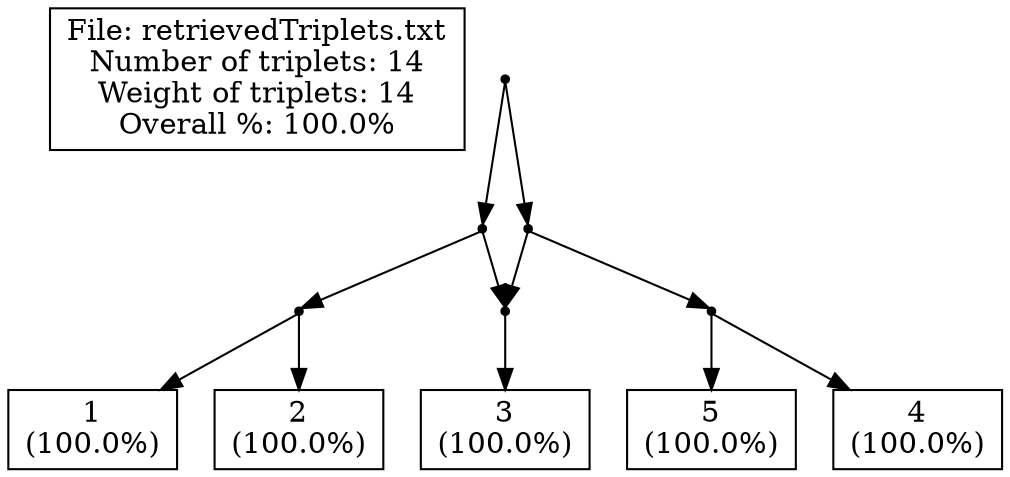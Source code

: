 // LEV1ATHAN Version 1.0, 21 september 2009
// COMMENT: Pre-processing the input file to count the leaves
// COMMENT: Pre-processing showed that there are 5 leaves in the input.
// SUMMARY: Input had 5 leaves.
// USER-SETTING: Will *not* post-process output to collapse edges.
// COMMENT: Triplet set is already dense.
// SUMMARY: There are 14 triplets in the input.
// SUMMARY: Total weight of input triplets is 14.
// COMMENT: We achieved non-trivial local perfection.
// SUMMARY: (Before post-processing)
// SUMMARY: We got 14 units of triplet weight, that's 100.0% of total weight.
// SUMMARY: In total 0 units of triplet weight were -not- consistent with the ouput network.
// SUMMARY: Output network contained 0 triplets -not- in the original input.
// SUMMARY: The symmetric difference is thus 0 + (1 * 0) = 0
// SUMMARY: (After post-processing)
strict digraph G1 {
edge [fontsize=8]
labelbox [shape=box, width=0.4, label="File: retrievedTriplets.txt\nNumber of triplets: 14\nWeight of triplets: 14\nOverall %: 100.0%"];
internal1000 [shape=point];
internal1001 [shape=point];
internal1002 [shape=point];
3 [shape=box, width=0.3, label="3\n(100.0%)"];
internal1004 [shape=point];
1 [shape=box, width=0.3, label="1\n(100.0%)"];
2 [shape=box, width=0.3, label="2\n(100.0%)"];
internal1007 [shape=point];
internal1008 [shape=point];
4 [shape=box, width=0.3, label="4\n(100.0%)"];
5 [shape=box, width=0.3, label="5\n(100.0%)"];
internal1000 -> internal1001
internal1000 -> internal1007
internal1001 -> internal1002
internal1001 -> internal1004
internal1002 -> 3
internal1004 -> 1
internal1004 -> 2
internal1007 -> internal1008
internal1007 -> internal1002
internal1008 -> 4
internal1008 -> 5
internal1002 -> 3
}
// SUMMARY: eNewick output: (((3)#H1,(1,2)),((4,5),#H1));
// SUMMARY: In total 0 units of triplet weight were -not- consistent with the ouput network.
// SUMMARY: Output network contained 0 triplets -not- in the original input.
// SUMMARY: Weight of missing triplets before contraction minus weight of missing triplets afterwards: 0
// SUMMARY: Number of surplus triplets before contraction minus number of surplus triplets afterwards: 0
// CONCLUSION: After post-processing we got 14 units of triplet weight, that's 100.0% of total weight (before post-processing this was 100.0%).
// CONCLUSION: After post-processing the symmetric difference is thus 0 + (1 * 0) = 0 (before post-processing this was 0)
// STAT: PERCENTAGE = 100.0
// STAT: NETWORK-TRIPLET SD = 0
